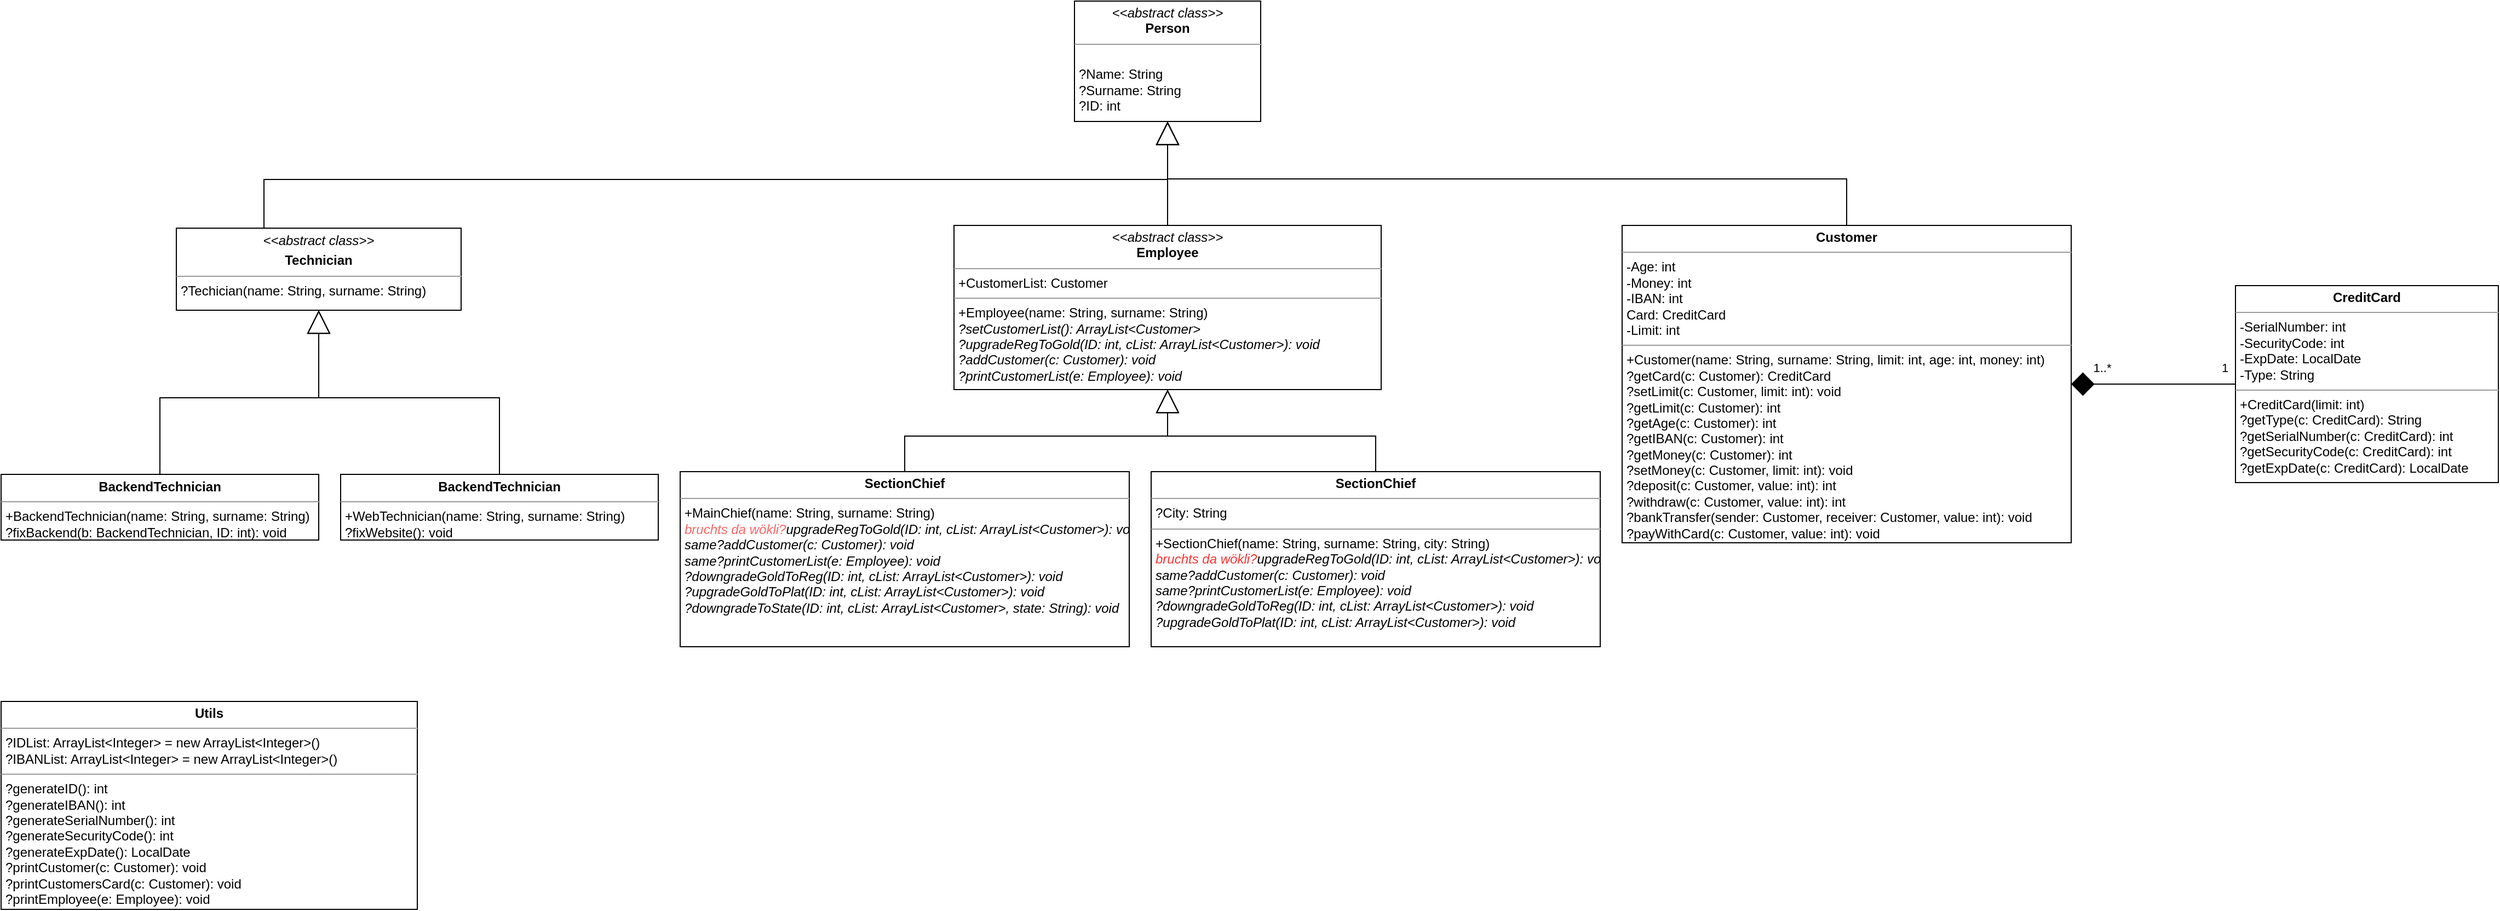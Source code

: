 <mxfile version="13.9.6" type="device"><diagram id="9dw97MNldqjv4fINuZMA" name="Page-1"><mxGraphModel dx="2635" dy="1343" grid="1" gridSize="10" guides="1" tooltips="1" connect="1" arrows="1" fold="1" page="1" pageScale="1" pageWidth="2336" pageHeight="1654" math="0" shadow="0"><root><mxCell id="0"/><mxCell id="1" parent="0"/><mxCell id="T5LcPKO691zxM4OL6wwf-16" style="edgeStyle=orthogonalEdgeStyle;rounded=0;orthogonalLoop=1;jettySize=auto;html=1;exitX=0.5;exitY=1;exitDx=0;exitDy=0;entryX=0.5;entryY=0;entryDx=0;entryDy=0;startArrow=block;startFill=0;startSize=19;endArrow=none;endFill=0;" edge="1" parent="1" source="T5LcPKO691zxM4OL6wwf-1" target="T5LcPKO691zxM4OL6wwf-10"><mxGeometry relative="1" as="geometry"><Array as="points"><mxPoint x="1105" y="203"/><mxPoint x="280" y="203"/></Array></mxGeometry></mxCell><mxCell id="T5LcPKO691zxM4OL6wwf-19" style="edgeStyle=orthogonalEdgeStyle;rounded=0;orthogonalLoop=1;jettySize=auto;html=1;exitX=0.5;exitY=1;exitDx=0;exitDy=0;entryX=0.5;entryY=0;entryDx=0;entryDy=0;startArrow=block;startFill=0;startSize=19;endArrow=none;endFill=0;" edge="1" parent="1" source="T5LcPKO691zxM4OL6wwf-1" target="T5LcPKO691zxM4OL6wwf-3"><mxGeometry relative="1" as="geometry"/></mxCell><mxCell id="T5LcPKO691zxM4OL6wwf-20" style="edgeStyle=orthogonalEdgeStyle;rounded=0;orthogonalLoop=1;jettySize=auto;html=1;exitX=0.5;exitY=1;exitDx=0;exitDy=0;entryX=0.5;entryY=0;entryDx=0;entryDy=0;startArrow=block;startFill=0;startSize=19;endArrow=none;endFill=0;" edge="1" parent="1" source="T5LcPKO691zxM4OL6wwf-1" target="T5LcPKO691zxM4OL6wwf-2"><mxGeometry relative="1" as="geometry"/></mxCell><mxCell id="T5LcPKO691zxM4OL6wwf-1" value="&lt;p style=&quot;margin: 0px ; margin-top: 4px ; text-align: center&quot;&gt;&lt;i&gt;&amp;lt;&amp;lt;abstract class&amp;gt;&amp;gt;&lt;/i&gt;&lt;br&gt;&lt;b&gt;Person&lt;/b&gt;&lt;/p&gt;&lt;hr size=&quot;1&quot;&gt;&lt;p style=&quot;margin: 0px ; margin-left: 4px&quot;&gt;&lt;br&gt;&lt;/p&gt;&lt;p style=&quot;margin: 0px ; margin-left: 4px&quot;&gt;?Name: String&lt;/p&gt;&lt;p style=&quot;margin: 0px ; margin-left: 4px&quot;&gt;?Surname: String&lt;/p&gt;&lt;p style=&quot;margin: 0px ; margin-left: 4px&quot;&gt;?ID: int&lt;/p&gt;&lt;p style=&quot;margin: 0px ; margin-left: 4px&quot;&gt;&lt;br&gt;&lt;/p&gt;" style="verticalAlign=top;align=left;overflow=fill;fontSize=12;fontFamily=Helvetica;html=1;" vertex="1" parent="1"><mxGeometry x="1020" y="40" width="170" height="110" as="geometry"/></mxCell><mxCell id="T5LcPKO691zxM4OL6wwf-2" value="&lt;p style=&quot;margin: 0px ; margin-top: 4px ; text-align: center&quot;&gt;&lt;b&gt;Customer&lt;/b&gt;&lt;/p&gt;&lt;hr size=&quot;1&quot;&gt;&lt;p style=&quot;margin: 0px ; margin-left: 4px&quot;&gt;-Age: int&lt;/p&gt;&lt;p style=&quot;margin: 0px ; margin-left: 4px&quot;&gt;-Money: int&lt;/p&gt;&lt;p style=&quot;margin: 0px ; margin-left: 4px&quot;&gt;-IBAN: int&lt;/p&gt;&lt;p style=&quot;margin: 0px ; margin-left: 4px&quot;&gt;Card: CreditCard&lt;/p&gt;&lt;p style=&quot;margin: 0px ; margin-left: 4px&quot;&gt;-Limit: int&lt;/p&gt;&lt;hr size=&quot;1&quot;&gt;&lt;p style=&quot;margin: 0px ; margin-left: 4px&quot;&gt;+Customer(name: String, surname: String, limit: int, age: int, money: int)&lt;/p&gt;&lt;p style=&quot;margin: 0px ; margin-left: 4px&quot;&gt;?getCard(c: Customer): CreditCard&lt;/p&gt;&lt;p style=&quot;margin: 0px ; margin-left: 4px&quot;&gt;?setLimit(c: Customer, limit: int): void&lt;/p&gt;&lt;p style=&quot;margin: 0px ; margin-left: 4px&quot;&gt;?getLimit(c: Customer): int&lt;/p&gt;&lt;p style=&quot;margin: 0px ; margin-left: 4px&quot;&gt;?getAge(c: Customer): int&lt;br&gt;&lt;/p&gt;&lt;p style=&quot;margin: 0px ; margin-left: 4px&quot;&gt;?getIBAN(c: Customer): int&lt;br&gt;&lt;/p&gt;&lt;p style=&quot;margin: 0px ; margin-left: 4px&quot;&gt;?getMoney(c: Customer): int&lt;br&gt;&lt;/p&gt;&lt;p style=&quot;margin: 0px ; margin-left: 4px&quot;&gt;?setMoney(c: Customer, limit: int&lt;span&gt;): void&lt;/span&gt;&lt;/p&gt;&lt;p style=&quot;margin: 0px ; margin-left: 4px&quot;&gt;&lt;span&gt;?deposit(c: Customer, value: int): int&lt;/span&gt;&lt;/p&gt;&lt;p style=&quot;margin: 0px ; margin-left: 4px&quot;&gt;&lt;span&gt;?withdraw(c: Customer, value: int): int&lt;/span&gt;&lt;/p&gt;&lt;p style=&quot;margin: 0px ; margin-left: 4px&quot;&gt;&lt;span&gt;?bankTransfer(sender: Customer, receiver: Customer, value: int): void&lt;/span&gt;&lt;/p&gt;&lt;p style=&quot;margin: 0px ; margin-left: 4px&quot;&gt;&lt;span&gt;?payWithCard(c: Customer, value: int): void&lt;/span&gt;&lt;/p&gt;&lt;p style=&quot;margin: 0px ; margin-left: 4px&quot;&gt;&lt;br&gt;&lt;/p&gt;&lt;p style=&quot;margin: 0px 0px 0px 4px&quot;&gt;&lt;span style=&quot;font-size: 12px&quot;&gt;&lt;br&gt;&lt;/span&gt;&lt;/p&gt;" style="verticalAlign=top;align=left;overflow=fill;fontSize=12;fontFamily=Helvetica;html=1;labelBackgroundColor=none;" vertex="1" parent="1"><mxGeometry x="1520" y="245" width="410" height="290" as="geometry"/></mxCell><mxCell id="T5LcPKO691zxM4OL6wwf-24" style="edgeStyle=orthogonalEdgeStyle;rounded=0;orthogonalLoop=1;jettySize=auto;html=1;exitX=0.5;exitY=1;exitDx=0;exitDy=0;entryX=0.5;entryY=0;entryDx=0;entryDy=0;startArrow=block;startFill=0;startSize=19;endArrow=none;endFill=0;" edge="1" parent="1" source="T5LcPKO691zxM4OL6wwf-3" target="T5LcPKO691zxM4OL6wwf-4"><mxGeometry relative="1" as="geometry"/></mxCell><mxCell id="T5LcPKO691zxM4OL6wwf-25" style="edgeStyle=orthogonalEdgeStyle;rounded=0;orthogonalLoop=1;jettySize=auto;html=1;exitX=0.5;exitY=1;exitDx=0;exitDy=0;entryX=0.5;entryY=0;entryDx=0;entryDy=0;startArrow=block;startFill=0;startSize=19;endArrow=none;endFill=0;" edge="1" parent="1" source="T5LcPKO691zxM4OL6wwf-3" target="T5LcPKO691zxM4OL6wwf-15"><mxGeometry relative="1" as="geometry"/></mxCell><mxCell id="T5LcPKO691zxM4OL6wwf-3" value="&lt;p style=&quot;margin: 0px ; margin-top: 4px ; text-align: center&quot;&gt;&lt;i&gt;&amp;lt;&amp;lt;abstract class&amp;gt;&amp;gt;&lt;/i&gt;&lt;br&gt;&lt;b&gt;Employee&lt;/b&gt;&lt;/p&gt;&lt;hr size=&quot;1&quot;&gt;&lt;p style=&quot;margin: 0px ; margin-left: 4px&quot;&gt;&lt;span style=&quot;font-size: 12px&quot;&gt;+CustomerList: Customer&lt;/span&gt;&lt;br&gt;&lt;/p&gt;&lt;hr size=&quot;1&quot;&gt;&lt;p style=&quot;margin: 0px ; margin-left: 4px&quot;&gt;&lt;span style=&quot;font-size: 12px&quot;&gt;+Employee(name: String, surname: String)&lt;/span&gt;&lt;/p&gt;&lt;p style=&quot;margin: 0px ; margin-left: 4px&quot;&gt;&lt;span style=&quot;font-size: 12px&quot;&gt;&lt;i&gt;?setCustomerList(): ArrayList&amp;lt;Customer&amp;gt;&lt;/i&gt;&lt;/span&gt;&lt;/p&gt;&lt;p style=&quot;margin: 0px ; margin-left: 4px&quot;&gt;&lt;span style=&quot;font-size: 12px&quot;&gt;&lt;i&gt;?upgradeRegToGold(ID: int, cList: ArrayList&amp;lt;Customer&amp;gt;): void&lt;/i&gt;&lt;/span&gt;&lt;/p&gt;&lt;p style=&quot;margin: 0px ; margin-left: 4px&quot;&gt;&lt;i&gt;?addCustomer(c: Customer): void&lt;/i&gt;&lt;/p&gt;&lt;p style=&quot;margin: 0px ; margin-left: 4px&quot;&gt;&lt;i&gt;?printCustomerList(e: Employee): void&lt;/i&gt;&lt;/p&gt;" style="verticalAlign=top;align=left;overflow=fill;fontSize=12;fontFamily=Helvetica;html=1;" vertex="1" parent="1"><mxGeometry x="910" y="245" width="390" height="150" as="geometry"/></mxCell><mxCell id="T5LcPKO691zxM4OL6wwf-4" value="&lt;p style=&quot;margin: 0px ; margin-top: 4px ; text-align: center&quot;&gt;&lt;b&gt;SectionChief&lt;/b&gt;&lt;/p&gt;&lt;hr size=&quot;1&quot;&gt;&lt;p style=&quot;margin: 0px ; margin-left: 4px&quot;&gt;&lt;/p&gt;&lt;p style=&quot;margin: 0px ; margin-left: 4px&quot;&gt;+MainChief(name: String, surname: String)&lt;/p&gt;&lt;p style=&quot;margin: 0px 0px 0px 4px&quot;&gt;&lt;i&gt;&lt;font color=&quot;#ff6666&quot;&gt;bruchts da wökli?&lt;/font&gt;upgradeRegToGold(ID: int, cList: ArrayList&amp;lt;Customer&amp;gt;): void&lt;/i&gt;&lt;/p&gt;&lt;p style=&quot;margin: 0px 0px 0px 4px&quot;&gt;&lt;i&gt;same?addCustomer(c: Customer): void&lt;/i&gt;&lt;/p&gt;&lt;p style=&quot;margin: 0px 0px 0px 4px&quot;&gt;&lt;i&gt;same?printCustomerList(e: Employee): void&lt;/i&gt;&lt;/p&gt;&lt;p style=&quot;margin: 0px 0px 0px 4px&quot;&gt;&lt;i&gt;?downgradeGoldToReg(ID: int, cList: ArrayList&amp;lt;Customer&amp;gt;): void&lt;/i&gt;&lt;/p&gt;&lt;p style=&quot;margin: 0px 0px 0px 4px&quot;&gt;&lt;i&gt;?upgradeGoldToPlat(ID: int, cList: ArrayList&amp;lt;Customer&amp;gt;): void&lt;/i&gt;&lt;/p&gt;&lt;p style=&quot;margin: 0px 0px 0px 4px&quot;&gt;&lt;i&gt;?downgradeToState(ID: int, cList: ArrayList&amp;lt;Customer&amp;gt;, state: String): void&lt;/i&gt;&lt;/p&gt;" style="verticalAlign=top;align=left;overflow=fill;fontSize=12;fontFamily=Helvetica;html=1;labelBackgroundColor=none;" vertex="1" parent="1"><mxGeometry x="660" y="470" width="410" height="160" as="geometry"/></mxCell><mxCell id="T5LcPKO691zxM4OL6wwf-5" value="&lt;p style=&quot;margin: 0px ; margin-top: 4px ; text-align: center&quot;&gt;&lt;b&gt;CreditCard&lt;/b&gt;&lt;/p&gt;&lt;hr size=&quot;1&quot;&gt;&lt;p style=&quot;margin: 0px ; margin-left: 4px&quot;&gt;-SerialNumber: int&lt;/p&gt;&lt;p style=&quot;margin: 0px ; margin-left: 4px&quot;&gt;-SecurityCode: int&lt;/p&gt;&lt;p style=&quot;margin: 0px ; margin-left: 4px&quot;&gt;-ExpDate: LocalDate&lt;/p&gt;&lt;p style=&quot;margin: 0px ; margin-left: 4px&quot;&gt;-Type: String&lt;/p&gt;&lt;hr size=&quot;1&quot;&gt;&lt;p style=&quot;margin: 0px ; margin-left: 4px&quot;&gt;+CreditCard(limit: int)&lt;/p&gt;&lt;p style=&quot;margin: 0px ; margin-left: 4px&quot;&gt;?getType(c: CreditCard): String&lt;/p&gt;&lt;p style=&quot;margin: 0px ; margin-left: 4px&quot;&gt;?getSerialNumber(c: CreditCard): int&lt;/p&gt;&lt;p style=&quot;margin: 0px ; margin-left: 4px&quot;&gt;?getSecurityCode(c: CreditCard): int&lt;br&gt;&lt;/p&gt;&lt;p style=&quot;margin: 0px 0px 0px 4px&quot;&gt;?getExpDate(c: CreditCard): LocalDate&lt;span style=&quot;font-size: 12px&quot;&gt;&lt;br&gt;&lt;/span&gt;&lt;/p&gt;" style="verticalAlign=top;align=left;overflow=fill;fontSize=12;fontFamily=Helvetica;html=1;labelBackgroundColor=none;" vertex="1" parent="1"><mxGeometry x="2080" y="300" width="240" height="180" as="geometry"/></mxCell><mxCell id="T5LcPKO691zxM4OL6wwf-6" value="" style="endArrow=none;html=1;exitX=1;exitY=0.5;exitDx=0;exitDy=0;entryX=0;entryY=0.5;entryDx=0;entryDy=0;startArrow=diamond;startFill=1;startSize=19;" edge="1" parent="1" source="T5LcPKO691zxM4OL6wwf-2" target="T5LcPKO691zxM4OL6wwf-5"><mxGeometry width="50" height="50" relative="1" as="geometry"><mxPoint x="1990" y="445" as="sourcePoint"/><mxPoint x="2040" y="395" as="targetPoint"/></mxGeometry></mxCell><mxCell id="T5LcPKO691zxM4OL6wwf-8" value="1" style="edgeLabel;html=1;align=center;verticalAlign=middle;resizable=0;points=[];" vertex="1" connectable="0" parent="T5LcPKO691zxM4OL6wwf-6"><mxGeometry x="0.766" relative="1" as="geometry"><mxPoint x="7.43" y="-15" as="offset"/></mxGeometry></mxCell><mxCell id="T5LcPKO691zxM4OL6wwf-9" value="1..*" style="edgeLabel;html=1;align=center;verticalAlign=middle;resizable=0;points=[];" vertex="1" connectable="0" parent="T5LcPKO691zxM4OL6wwf-6"><mxGeometry x="-0.631" y="3" relative="1" as="geometry"><mxPoint y="-12" as="offset"/></mxGeometry></mxCell><mxCell id="T5LcPKO691zxM4OL6wwf-22" style="edgeStyle=orthogonalEdgeStyle;rounded=0;orthogonalLoop=1;jettySize=auto;html=1;exitX=0.5;exitY=1;exitDx=0;exitDy=0;entryX=0.5;entryY=0;entryDx=0;entryDy=0;startArrow=block;startFill=0;startSize=19;endArrow=none;endFill=0;" edge="1" parent="1" source="T5LcPKO691zxM4OL6wwf-10" target="T5LcPKO691zxM4OL6wwf-11"><mxGeometry relative="1" as="geometry"/></mxCell><mxCell id="T5LcPKO691zxM4OL6wwf-23" style="edgeStyle=orthogonalEdgeStyle;rounded=0;orthogonalLoop=1;jettySize=auto;html=1;exitX=0.5;exitY=1;exitDx=0;exitDy=0;entryX=0.5;entryY=0;entryDx=0;entryDy=0;startArrow=block;startFill=0;startSize=19;endArrow=none;endFill=0;" edge="1" parent="1" source="T5LcPKO691zxM4OL6wwf-10" target="T5LcPKO691zxM4OL6wwf-13"><mxGeometry relative="1" as="geometry"/></mxCell><mxCell id="T5LcPKO691zxM4OL6wwf-10" value="&lt;p style=&quot;margin: 0px ; margin-top: 4px ; text-align: center&quot;&gt;&lt;i&gt;&amp;lt;&amp;lt;abstract class&amp;gt;&amp;gt;&lt;/i&gt;&lt;b&gt;&lt;br&gt;&lt;/b&gt;&lt;/p&gt;&lt;p style=&quot;margin: 0px ; margin-top: 4px ; text-align: center&quot;&gt;&lt;b&gt;Technician&lt;/b&gt;&lt;/p&gt;&lt;hr size=&quot;1&quot;&gt;&lt;p style=&quot;margin: 0px ; margin-left: 4px&quot;&gt;&lt;/p&gt;&lt;p style=&quot;margin: 0px ; margin-left: 4px&quot;&gt;?Techician(name: String, surname: String)&lt;/p&gt;" style="verticalAlign=top;align=left;overflow=fill;fontSize=12;fontFamily=Helvetica;html=1;labelBackgroundColor=none;" vertex="1" parent="1"><mxGeometry x="200" y="247.5" width="260" height="75" as="geometry"/></mxCell><mxCell id="T5LcPKO691zxM4OL6wwf-11" value="&lt;p style=&quot;margin: 0px ; margin-top: 4px ; text-align: center&quot;&gt;&lt;b&gt;BackendTechnician&lt;/b&gt;&lt;/p&gt;&lt;hr size=&quot;1&quot;&gt;&lt;p style=&quot;margin: 0px ; margin-left: 4px&quot;&gt;&lt;/p&gt;&lt;p style=&quot;margin: 0px ; margin-left: 4px&quot;&gt;+BackendTechnician(name: String, surname: String)&lt;/p&gt;&lt;p style=&quot;margin: 0px ; margin-left: 4px&quot;&gt;?fixBackend(b: BackendTechnician, ID: int): void&lt;/p&gt;" style="verticalAlign=top;align=left;overflow=fill;fontSize=12;fontFamily=Helvetica;html=1;labelBackgroundColor=none;" vertex="1" parent="1"><mxGeometry x="40" y="472.5" width="290" height="60" as="geometry"/></mxCell><mxCell id="T5LcPKO691zxM4OL6wwf-13" value="&lt;p style=&quot;margin: 0px ; margin-top: 4px ; text-align: center&quot;&gt;&lt;b&gt;BackendTechnician&lt;/b&gt;&lt;/p&gt;&lt;hr size=&quot;1&quot;&gt;&lt;p style=&quot;margin: 0px ; margin-left: 4px&quot;&gt;&lt;/p&gt;&lt;p style=&quot;margin: 0px ; margin-left: 4px&quot;&gt;+WebTechnician(name: String, surname: String)&lt;/p&gt;&lt;p style=&quot;margin: 0px ; margin-left: 4px&quot;&gt;?fixWebsite(): void&lt;/p&gt;" style="verticalAlign=top;align=left;overflow=fill;fontSize=12;fontFamily=Helvetica;html=1;labelBackgroundColor=none;" vertex="1" parent="1"><mxGeometry x="350" y="472.5" width="290" height="60" as="geometry"/></mxCell><mxCell id="T5LcPKO691zxM4OL6wwf-15" value="&lt;p style=&quot;margin: 0px ; margin-top: 4px ; text-align: center&quot;&gt;&lt;b&gt;SectionChief&lt;/b&gt;&lt;/p&gt;&lt;hr size=&quot;1&quot;&gt;&lt;p style=&quot;margin: 0px ; margin-left: 4px&quot;&gt;?City: String&lt;/p&gt;&lt;hr size=&quot;1&quot;&gt;&lt;p style=&quot;margin: 0px ; margin-left: 4px&quot;&gt;+SectionChief(name: String, surname: String, city: String)&lt;/p&gt;&lt;p style=&quot;margin: 0px 0px 0px 4px&quot;&gt;&lt;i&gt;&lt;font color=&quot;#ff3333&quot;&gt;bruchts da wökli?&lt;/font&gt;upgradeRegToGold(ID: int, cList: ArrayList&amp;lt;Customer&amp;gt;): void&lt;/i&gt;&lt;/p&gt;&lt;p style=&quot;margin: 0px 0px 0px 4px&quot;&gt;&lt;i&gt;same?addCustomer(c: Customer): void&lt;/i&gt;&lt;/p&gt;&lt;p style=&quot;margin: 0px 0px 0px 4px&quot;&gt;&lt;i&gt;same?printCustomerList(e: Employee): void&lt;/i&gt;&lt;/p&gt;&lt;p style=&quot;margin: 0px 0px 0px 4px&quot;&gt;&lt;i&gt;?downgradeGoldToReg(ID: int, cList: ArrayList&amp;lt;Customer&amp;gt;): void&lt;/i&gt;&lt;/p&gt;&lt;p style=&quot;margin: 0px 0px 0px 4px&quot;&gt;&lt;i&gt;?upgradeGoldToPlat(ID: int, cList: ArrayList&amp;lt;Customer&amp;gt;): void&lt;/i&gt;&lt;/p&gt;&lt;p style=&quot;margin: 0px 0px 0px 4px&quot;&gt;&lt;i&gt;&lt;br&gt;&lt;/i&gt;&lt;/p&gt;&lt;p style=&quot;margin: 0px ; margin-left: 4px&quot;&gt;&lt;br&gt;&lt;/p&gt;" style="verticalAlign=top;align=left;overflow=fill;fontSize=12;fontFamily=Helvetica;html=1;labelBackgroundColor=none;" vertex="1" parent="1"><mxGeometry x="1090" y="470" width="410" height="160" as="geometry"/></mxCell><mxCell id="T5LcPKO691zxM4OL6wwf-26" value="&lt;p style=&quot;margin: 0px ; margin-top: 4px ; text-align: center&quot;&gt;&lt;b&gt;Utils&lt;/b&gt;&lt;/p&gt;&lt;hr size=&quot;1&quot;&gt;&lt;p style=&quot;margin: 0px ; margin-left: 4px&quot;&gt;?IDList: ArrayList&amp;lt;Integer&amp;gt; = new ArrayList&amp;lt;Integer&amp;gt;()&lt;/p&gt;&lt;p style=&quot;margin: 0px ; margin-left: 4px&quot;&gt;?IBANList: ArrayList&amp;lt;Integer&amp;gt; = new ArrayList&amp;lt;Integer&amp;gt;()&lt;/p&gt;&lt;hr size=&quot;1&quot;&gt;&lt;p style=&quot;margin: 0px ; margin-left: 4px&quot;&gt;?generateID(): int&lt;/p&gt;&lt;p style=&quot;margin: 0px ; margin-left: 4px&quot;&gt;?generateIBAN(): int&lt;/p&gt;&lt;p style=&quot;margin: 0px ; margin-left: 4px&quot;&gt;?generateSerialNumber(): int&lt;/p&gt;&lt;p style=&quot;margin: 0px ; margin-left: 4px&quot;&gt;?generateSecurityCode(): int&lt;/p&gt;&lt;p style=&quot;margin: 0px ; margin-left: 4px&quot;&gt;?generateExpDate(): LocalDate&lt;/p&gt;&lt;p style=&quot;margin: 0px ; margin-left: 4px&quot;&gt;?printCustomer(c: Customer): void&lt;/p&gt;&lt;p style=&quot;margin: 0px ; margin-left: 4px&quot;&gt;?printCustomersCard(c: Customer): void&lt;/p&gt;&lt;p style=&quot;margin: 0px ; margin-left: 4px&quot;&gt;?printEmployee(e: Employee): void&lt;/p&gt;" style="verticalAlign=top;align=left;overflow=fill;fontSize=12;fontFamily=Helvetica;html=1;labelBackgroundColor=none;" vertex="1" parent="1"><mxGeometry x="40" y="680" width="380" height="190" as="geometry"/></mxCell></root></mxGraphModel></diagram></mxfile>